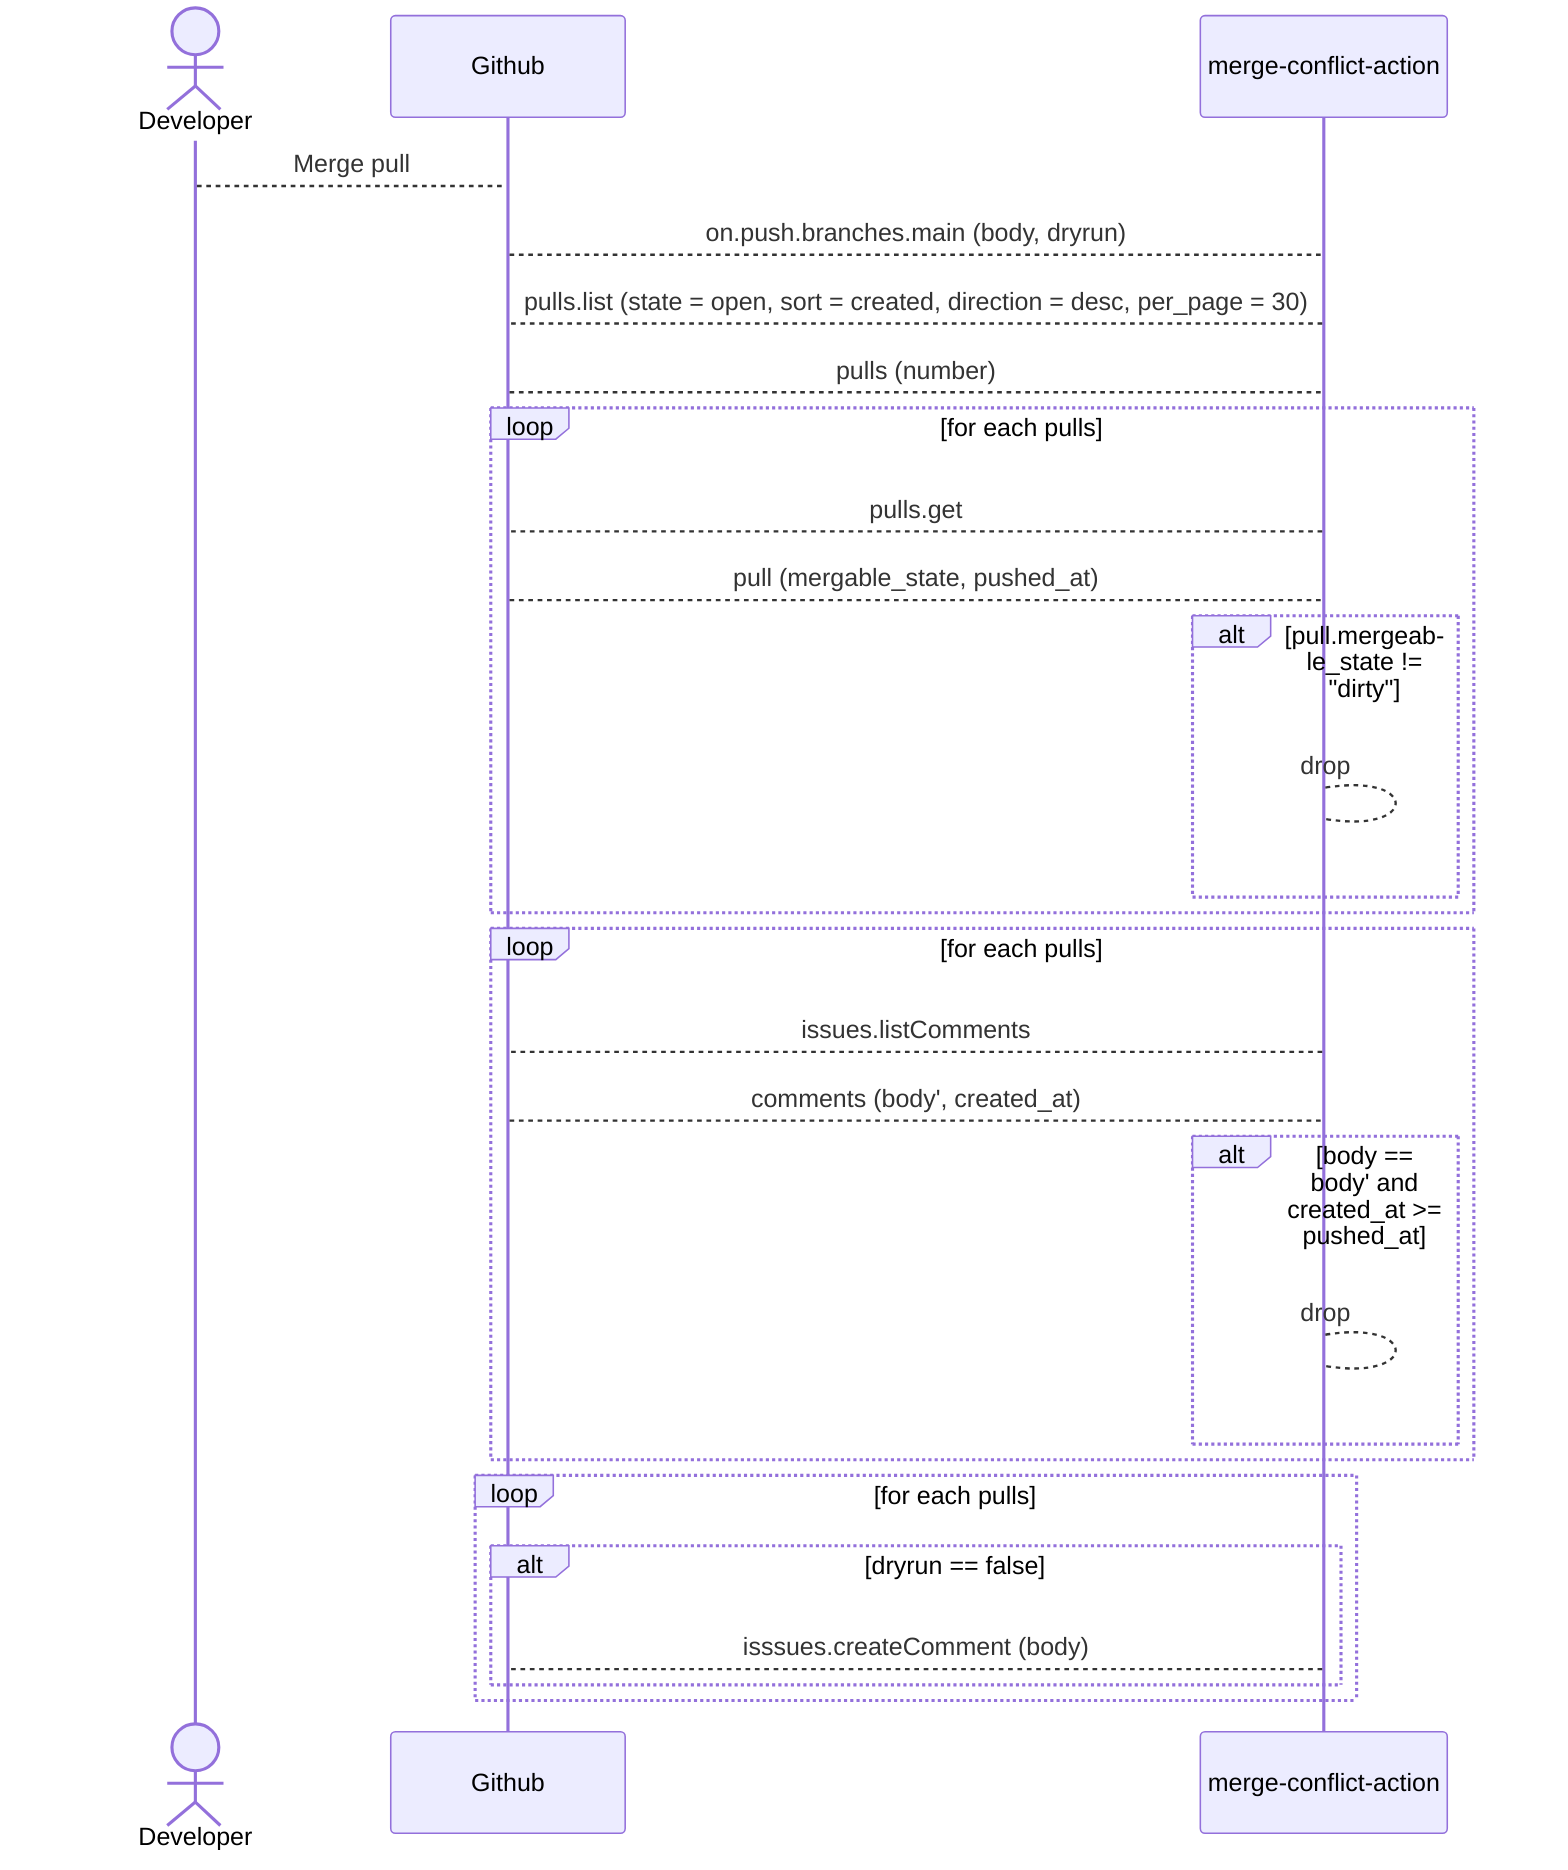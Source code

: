 sequenceDiagram
    actor dev as Developer
    participant github as Github
    participant action as merge-conflict-action

    dev --> github : Merge pull
    github --> action : on.push.branches.main (body, dryrun)
    action --> github : pulls.list (state = open, sort = created, direction = desc, per_page = 30)
    github --> action : pulls (number)

    loop for each pulls
        action --> github : pulls.get
        github --> action : pull (mergable_state, pushed_at)
        alt pull.mergeable_state != "dirty"
            action --> action : drop
        end
    end

    loop for each pulls
        action --> github : issues.listComments
        github --> action : comments (body', created_at)
        alt body == body' and created_at >= pushed_at
            action --> action : drop
        end
    end

    loop for each pulls
        alt dryrun == false
            action --> github : isssues.createComment (body)
        end
    end